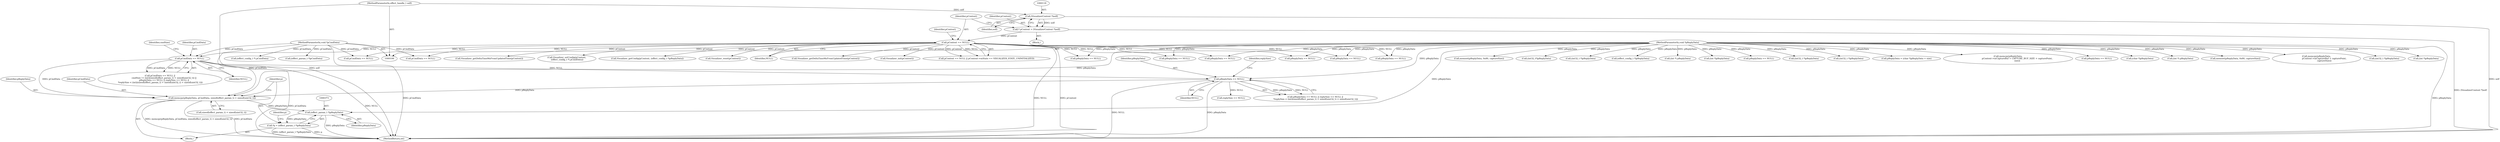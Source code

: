 digraph "0_Android_557bd7bfe6c4895faee09e46fc9b5304a956c8b7@API" {
"1000361" [label="(Call,memcpy(pReplyData, pCmdData, sizeof(effect_param_t) + sizeof(uint32_t)))"];
"1000337" [label="(Call,pReplyData == NULL)"];
"1000112" [label="(MethodParameterIn,void *pReplyData)"];
"1000323" [label="(Call,pCmdData == NULL)"];
"1000110" [label="(MethodParameterIn,void *pCmdData)"];
"1000123" [label="(Call,pContext == NULL)"];
"1000115" [label="(Call,* pContext = (VisualizerContext *)self)"];
"1000117" [label="(Call,(VisualizerContext *)self)"];
"1000107" [label="(MethodParameterIn,effect_handle_t self)"];
"1000372" [label="(Call,(effect_param_t *)pReplyData)"];
"1000370" [label="(Call,*p = (effect_param_t *)pReplyData)"];
"1000223" [label="(Call,Visualizer_getConfig(pContext, (effect_config_t *)pReplyData))"];
"1000533" [label="(Call,(int32_t *)pReplyData)"];
"1000328" [label="(Identifier,cmdSize)"];
"1000230" [label="(Call,Visualizer_reset(pContext))"];
"1000125" [label="(Identifier,NULL)"];
"1000271" [label="(Call,(int *)pReplyData)"];
"1000119" [label="(Identifier,self)"];
"1000371" [label="(Identifier,p)"];
"1000236" [label="(Call,pReplyData == NULL)"];
"1000871" [label="(Call,memset(pReplyData, 0x80, captureSize))"];
"1000323" [label="(Call,pCmdData == NULL)"];
"1000341" [label="(Call,replySize == NULL)"];
"1000880" [label="(Call,pReplyData == NULL)"];
"1000324" [label="(Identifier,pCmdData)"];
"1000115" [label="(Call,* pContext = (VisualizerContext *)self)"];
"1000117" [label="(Call,(VisualizerContext *)self)"];
"1000123" [label="(Call,pContext == NULL)"];
"1000925" [label="(Call,Visualizer_getDeltaTimeMsFromUpdatedTime(pContext))"];
"1000370" [label="(Call,*p = (effect_param_t *)pReplyData)"];
"1001050" [label="(Call,(int32_t*)pReplyData)"];
"1000200" [label="(Call,(effect_config_t *) pCmdData)"];
"1000338" [label="(Identifier,pReplyData)"];
"1000560" [label="(Call,(int32_t *)pReplyData)"];
"1000540" [label="(Call,(effect_param_t *)pCmdData)"];
"1000336" [label="(Call,pReplyData == NULL || replySize == NULL ||\n *replySize < (int)(sizeof(effect_param_t) + sizeof(uint32_t) + sizeof(uint32_t)))"];
"1000225" [label="(Call,(effect_config_t *)pReplyData)"];
"1000159" [label="(Call,(int *) pReplyData)"];
"1000279" [label="(Call,pReplyData == NULL)"];
"1000314" [label="(Call,(int *)pReplyData)"];
"1000113" [label="(Block,)"];
"1000168" [label="(Call,pCmdData == NULL)"];
"1000372" [label="(Call,(effect_param_t *)pReplyData)"];
"1000322" [label="(Call,pCmdData == NULL ||\n            cmdSize != (int)(sizeof(effect_param_t) + sizeof(uint32_t)) ||\n            pReplyData == NULL || replySize == NULL ||\n *replySize < (int)(sizeof(effect_param_t) + sizeof(uint32_t) + sizeof(uint32_t)))"];
"1000498" [label="(Call,pCmdData == NULL)"];
"1000342" [label="(Identifier,replySize)"];
"1000110" [label="(MethodParameterIn,void *pCmdData)"];
"1000515" [label="(Call,pReplyData == NULL)"];
"1000361" [label="(Call,memcpy(pReplyData, pCmdData, sizeof(effect_param_t) + sizeof(uint32_t)))"];
"1000377" [label="(Identifier,p)"];
"1000698" [label="(Call,pReplyData == NULL)"];
"1000162" [label="(Call,Visualizer_init(pContext))"];
"1000597" [label="(Call,(int32_t *)pReplyData)"];
"1000124" [label="(Identifier,pContext)"];
"1000337" [label="(Call,pReplyData == NULL)"];
"1000678" [label="(Call,(int32_t *)pReplyData)"];
"1000841" [label="(Call,pReplyData = (char *)pReplyData + size)"];
"1000107" [label="(MethodParameterIn,effect_handle_t self)"];
"1000831" [label="(Call,memcpy(pReplyData,\n                           pContext->mCaptureBuf + CAPTURE_BUF_SIZE + capturePoint,\n                           size))"];
"1000122" [label="(Call,pContext == NULL || pContext->mState == VISUALIZER_STATE_UNINITIALIZED)"];
"1000207" [label="(Call,pReplyData == NULL)"];
"1000177" [label="(Call,pReplyData == NULL)"];
"1000844" [label="(Call,(char *)pReplyData)"];
"1000325" [label="(Identifier,NULL)"];
"1000116" [label="(Identifier,pContext)"];
"1000195" [label="(Call,(int *) pReplyData)"];
"1000723" [label="(Call,Visualizer_getDeltaTimeMsFromUpdatedTime(pContext))"];
"1000364" [label="(Call,sizeof(effect_param_t) + sizeof(uint32_t))"];
"1000198" [label="(Call,Visualizer_setConfig(pContext,\n (effect_config_t *) pCmdData))"];
"1000320" [label="(Block,)"];
"1000362" [label="(Identifier,pReplyData)"];
"1000755" [label="(Call,memset(pReplyData, 0x80, captureSize))"];
"1000854" [label="(Call,memcpy(pReplyData,\n                       pContext->mCaptureBuf + capturePoint,\n                       captureSize))"];
"1000339" [label="(Identifier,NULL)"];
"1001120" [label="(MethodReturn,int)"];
"1000374" [label="(Identifier,pReplyData)"];
"1000363" [label="(Identifier,pCmdData)"];
"1000141" [label="(Call,pReplyData == NULL)"];
"1000112" [label="(MethodParameterIn,void *pReplyData)"];
"1000128" [label="(Identifier,pContext)"];
"1000361" -> "1000320"  [label="AST: "];
"1000361" -> "1000364"  [label="CFG: "];
"1000362" -> "1000361"  [label="AST: "];
"1000363" -> "1000361"  [label="AST: "];
"1000364" -> "1000361"  [label="AST: "];
"1000371" -> "1000361"  [label="CFG: "];
"1000361" -> "1001120"  [label="DDG: memcpy(pReplyData, pCmdData, sizeof(effect_param_t) + sizeof(uint32_t))"];
"1000361" -> "1001120"  [label="DDG: pCmdData"];
"1000337" -> "1000361"  [label="DDG: pReplyData"];
"1000112" -> "1000361"  [label="DDG: pReplyData"];
"1000323" -> "1000361"  [label="DDG: pCmdData"];
"1000110" -> "1000361"  [label="DDG: pCmdData"];
"1000361" -> "1000372"  [label="DDG: pReplyData"];
"1000337" -> "1000336"  [label="AST: "];
"1000337" -> "1000339"  [label="CFG: "];
"1000338" -> "1000337"  [label="AST: "];
"1000339" -> "1000337"  [label="AST: "];
"1000342" -> "1000337"  [label="CFG: "];
"1000336" -> "1000337"  [label="CFG: "];
"1000337" -> "1001120"  [label="DDG: NULL"];
"1000337" -> "1001120"  [label="DDG: pReplyData"];
"1000337" -> "1000336"  [label="DDG: pReplyData"];
"1000337" -> "1000336"  [label="DDG: NULL"];
"1000112" -> "1000337"  [label="DDG: pReplyData"];
"1000323" -> "1000337"  [label="DDG: NULL"];
"1000337" -> "1000341"  [label="DDG: NULL"];
"1000112" -> "1000106"  [label="AST: "];
"1000112" -> "1001120"  [label="DDG: pReplyData"];
"1000112" -> "1000141"  [label="DDG: pReplyData"];
"1000112" -> "1000159"  [label="DDG: pReplyData"];
"1000112" -> "1000177"  [label="DDG: pReplyData"];
"1000112" -> "1000195"  [label="DDG: pReplyData"];
"1000112" -> "1000207"  [label="DDG: pReplyData"];
"1000112" -> "1000225"  [label="DDG: pReplyData"];
"1000112" -> "1000236"  [label="DDG: pReplyData"];
"1000112" -> "1000271"  [label="DDG: pReplyData"];
"1000112" -> "1000279"  [label="DDG: pReplyData"];
"1000112" -> "1000314"  [label="DDG: pReplyData"];
"1000112" -> "1000372"  [label="DDG: pReplyData"];
"1000112" -> "1000515"  [label="DDG: pReplyData"];
"1000112" -> "1000533"  [label="DDG: pReplyData"];
"1000112" -> "1000560"  [label="DDG: pReplyData"];
"1000112" -> "1000597"  [label="DDG: pReplyData"];
"1000112" -> "1000678"  [label="DDG: pReplyData"];
"1000112" -> "1000698"  [label="DDG: pReplyData"];
"1000112" -> "1000755"  [label="DDG: pReplyData"];
"1000112" -> "1000831"  [label="DDG: pReplyData"];
"1000112" -> "1000841"  [label="DDG: pReplyData"];
"1000112" -> "1000844"  [label="DDG: pReplyData"];
"1000112" -> "1000854"  [label="DDG: pReplyData"];
"1000112" -> "1000871"  [label="DDG: pReplyData"];
"1000112" -> "1000880"  [label="DDG: pReplyData"];
"1000112" -> "1001050"  [label="DDG: pReplyData"];
"1000323" -> "1000322"  [label="AST: "];
"1000323" -> "1000325"  [label="CFG: "];
"1000324" -> "1000323"  [label="AST: "];
"1000325" -> "1000323"  [label="AST: "];
"1000328" -> "1000323"  [label="CFG: "];
"1000322" -> "1000323"  [label="CFG: "];
"1000323" -> "1001120"  [label="DDG: pCmdData"];
"1000323" -> "1001120"  [label="DDG: NULL"];
"1000323" -> "1000322"  [label="DDG: pCmdData"];
"1000323" -> "1000322"  [label="DDG: NULL"];
"1000110" -> "1000323"  [label="DDG: pCmdData"];
"1000123" -> "1000323"  [label="DDG: NULL"];
"1000110" -> "1000106"  [label="AST: "];
"1000110" -> "1001120"  [label="DDG: pCmdData"];
"1000110" -> "1000168"  [label="DDG: pCmdData"];
"1000110" -> "1000200"  [label="DDG: pCmdData"];
"1000110" -> "1000498"  [label="DDG: pCmdData"];
"1000110" -> "1000540"  [label="DDG: pCmdData"];
"1000123" -> "1000122"  [label="AST: "];
"1000123" -> "1000125"  [label="CFG: "];
"1000124" -> "1000123"  [label="AST: "];
"1000125" -> "1000123"  [label="AST: "];
"1000128" -> "1000123"  [label="CFG: "];
"1000122" -> "1000123"  [label="CFG: "];
"1000123" -> "1001120"  [label="DDG: NULL"];
"1000123" -> "1001120"  [label="DDG: pContext"];
"1000123" -> "1000122"  [label="DDG: pContext"];
"1000123" -> "1000122"  [label="DDG: NULL"];
"1000115" -> "1000123"  [label="DDG: pContext"];
"1000123" -> "1000141"  [label="DDG: NULL"];
"1000123" -> "1000162"  [label="DDG: pContext"];
"1000123" -> "1000168"  [label="DDG: NULL"];
"1000123" -> "1000198"  [label="DDG: pContext"];
"1000123" -> "1000207"  [label="DDG: NULL"];
"1000123" -> "1000223"  [label="DDG: pContext"];
"1000123" -> "1000230"  [label="DDG: pContext"];
"1000123" -> "1000236"  [label="DDG: NULL"];
"1000123" -> "1000279"  [label="DDG: NULL"];
"1000123" -> "1000498"  [label="DDG: NULL"];
"1000123" -> "1000698"  [label="DDG: NULL"];
"1000123" -> "1000723"  [label="DDG: pContext"];
"1000123" -> "1000880"  [label="DDG: NULL"];
"1000123" -> "1000925"  [label="DDG: pContext"];
"1000115" -> "1000113"  [label="AST: "];
"1000115" -> "1000117"  [label="CFG: "];
"1000116" -> "1000115"  [label="AST: "];
"1000117" -> "1000115"  [label="AST: "];
"1000124" -> "1000115"  [label="CFG: "];
"1000115" -> "1001120"  [label="DDG: (VisualizerContext *)self"];
"1000117" -> "1000115"  [label="DDG: self"];
"1000117" -> "1000119"  [label="CFG: "];
"1000118" -> "1000117"  [label="AST: "];
"1000119" -> "1000117"  [label="AST: "];
"1000117" -> "1001120"  [label="DDG: self"];
"1000107" -> "1000117"  [label="DDG: self"];
"1000107" -> "1000106"  [label="AST: "];
"1000107" -> "1001120"  [label="DDG: self"];
"1000372" -> "1000370"  [label="AST: "];
"1000372" -> "1000374"  [label="CFG: "];
"1000373" -> "1000372"  [label="AST: "];
"1000374" -> "1000372"  [label="AST: "];
"1000370" -> "1000372"  [label="CFG: "];
"1000372" -> "1001120"  [label="DDG: pReplyData"];
"1000372" -> "1000370"  [label="DDG: pReplyData"];
"1000370" -> "1000320"  [label="AST: "];
"1000371" -> "1000370"  [label="AST: "];
"1000377" -> "1000370"  [label="CFG: "];
"1000370" -> "1001120"  [label="DDG: (effect_param_t *)pReplyData"];
"1000370" -> "1001120"  [label="DDG: p"];
}
